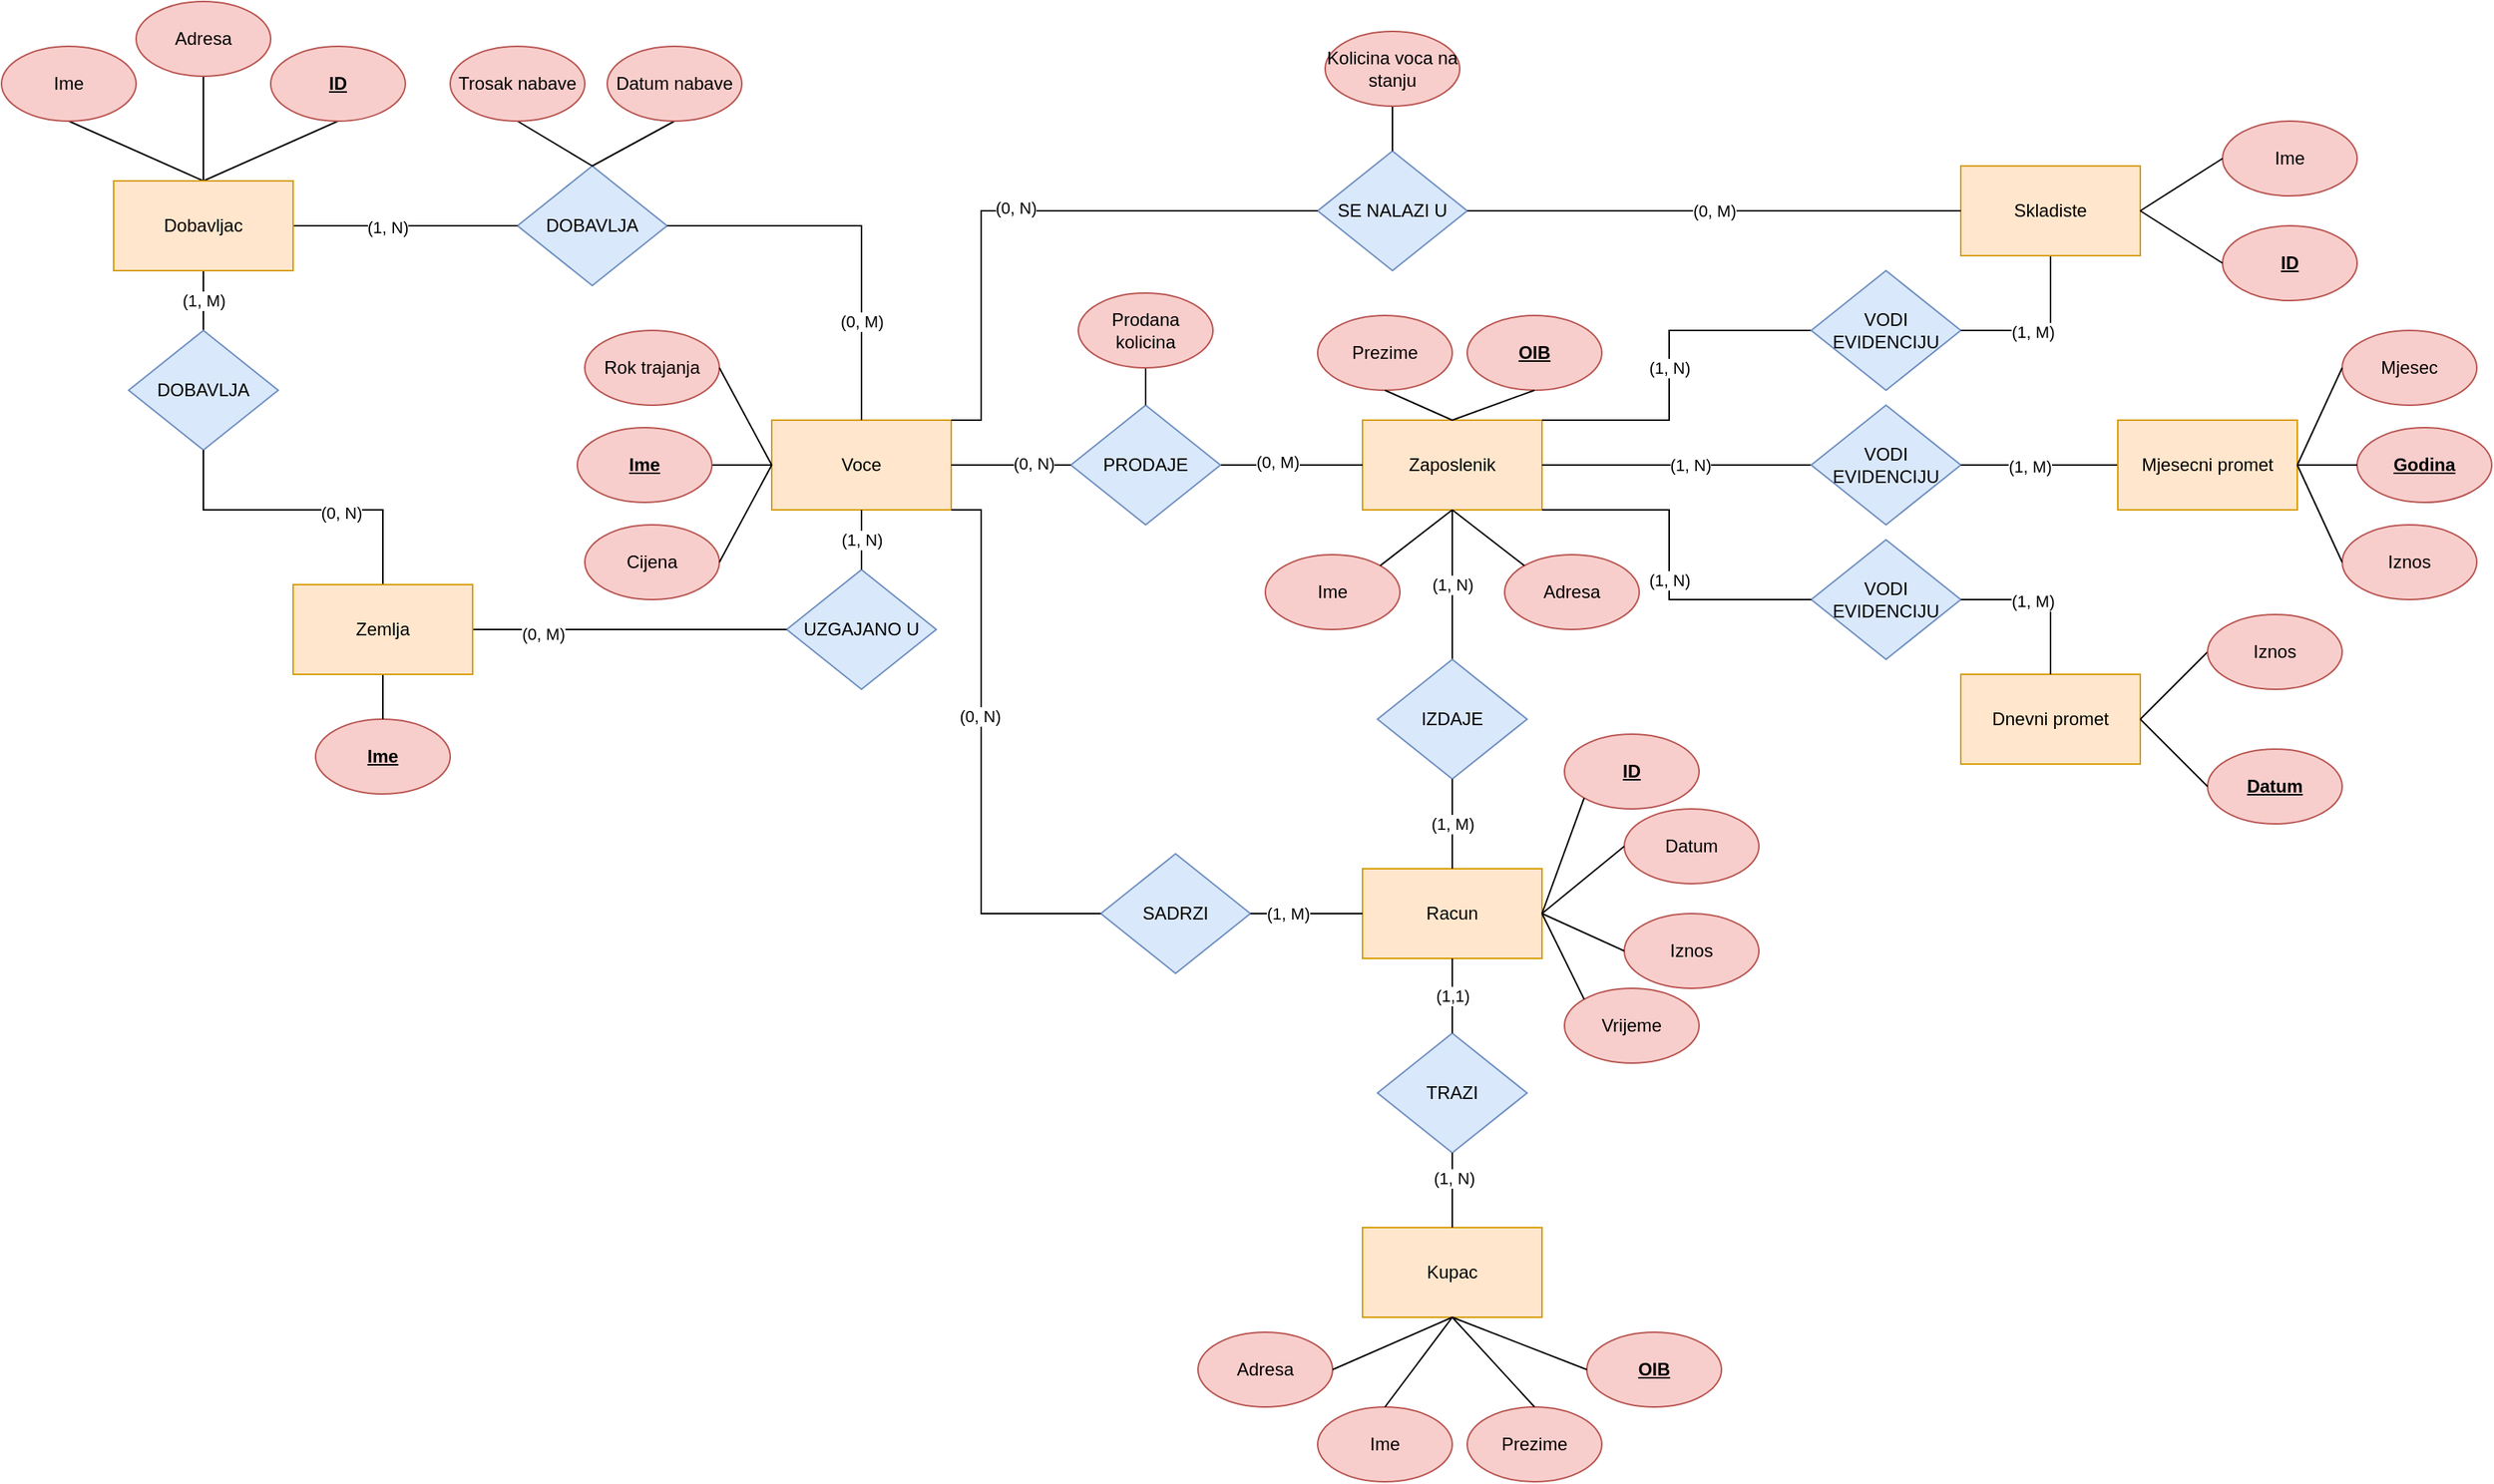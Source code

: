 <mxfile version="21.3.5" type="github">
  <diagram name="Page-1" id="9BCB3obAzaxHh5N5iVWj">
    <mxGraphModel dx="1482" dy="855" grid="1" gridSize="10" guides="1" tooltips="1" connect="1" arrows="1" fold="1" page="1" pageScale="1" pageWidth="850" pageHeight="1100" math="0" shadow="0">
      <root>
        <mxCell id="0" />
        <mxCell id="1" parent="0" />
        <mxCell id="wJimey8sM2e01Dv6nmVG-2" value="Dobavljac" style="rounded=0;whiteSpace=wrap;html=1;" parent="1" vertex="1">
          <mxGeometry x="140" y="200" width="120" height="60" as="geometry" />
        </mxCell>
        <mxCell id="wJimey8sM2e01Dv6nmVG-10" value="" style="endArrow=none;html=1;rounded=0;entryX=0.5;entryY=1;entryDx=0;entryDy=0;exitX=0.5;exitY=0;exitDx=0;exitDy=0;" parent="1" source="wJimey8sM2e01Dv6nmVG-2" target="wJimey8sM2e01Dv6nmVG-40" edge="1">
          <mxGeometry width="50" height="50" relative="1" as="geometry">
            <mxPoint x="200" y="200" as="sourcePoint" />
            <mxPoint x="87.5" y="160.0" as="targetPoint" />
          </mxGeometry>
        </mxCell>
        <mxCell id="wJimey8sM2e01Dv6nmVG-14" value="&lt;u&gt;&lt;b&gt;Ime&lt;/b&gt;&lt;/u&gt;" style="ellipse;whiteSpace=wrap;html=1;fillColor=#f8cecc;strokeColor=#b85450;" parent="1" vertex="1">
          <mxGeometry x="275" y="560" width="90" height="50" as="geometry" />
        </mxCell>
        <mxCell id="wJimey8sM2e01Dv6nmVG-16" value="DOBAVLJA" style="rhombus;whiteSpace=wrap;html=1;fillColor=#dae8fc;strokeColor=#6c8ebf;" parent="1" vertex="1">
          <mxGeometry x="410" y="190" width="100" height="80" as="geometry" />
        </mxCell>
        <mxCell id="wJimey8sM2e01Dv6nmVG-20" value="" style="endArrow=none;html=1;rounded=0;exitX=1;exitY=0.5;exitDx=0;exitDy=0;entryX=0;entryY=0.5;entryDx=0;entryDy=0;" parent="1" source="wJimey8sM2e01Dv6nmVG-2" target="wJimey8sM2e01Dv6nmVG-16" edge="1">
          <mxGeometry width="50" height="50" relative="1" as="geometry">
            <mxPoint x="370" y="240" as="sourcePoint" />
            <mxPoint x="480" y="220" as="targetPoint" />
          </mxGeometry>
        </mxCell>
        <mxCell id="wJimey8sM2e01Dv6nmVG-48" value="(1, N)" style="edgeLabel;html=1;align=center;verticalAlign=middle;resizable=0;points=[];" parent="wJimey8sM2e01Dv6nmVG-20" vertex="1" connectable="0">
          <mxGeometry x="-0.158" y="-1" relative="1" as="geometry">
            <mxPoint as="offset" />
          </mxGeometry>
        </mxCell>
        <mxCell id="wJimey8sM2e01Dv6nmVG-21" value="Voce" style="rounded=0;whiteSpace=wrap;html=1;fillColor=#ffe6cc;strokeColor=#d79b00;" parent="1" vertex="1">
          <mxGeometry x="580" y="360" width="120" height="60" as="geometry" />
        </mxCell>
        <mxCell id="wJimey8sM2e01Dv6nmVG-23" value="UZGAJANO U" style="rhombus;whiteSpace=wrap;html=1;fillColor=#dae8fc;strokeColor=#6c8ebf;" parent="1" vertex="1">
          <mxGeometry x="590" y="460" width="100" height="80" as="geometry" />
        </mxCell>
        <mxCell id="wJimey8sM2e01Dv6nmVG-24" value="(1, N)" style="endArrow=none;html=1;rounded=0;entryX=0.5;entryY=1;entryDx=0;entryDy=0;exitX=0.5;exitY=0;exitDx=0;exitDy=0;" parent="1" source="wJimey8sM2e01Dv6nmVG-23" target="wJimey8sM2e01Dv6nmVG-21" edge="1">
          <mxGeometry width="50" height="50" relative="1" as="geometry">
            <mxPoint x="650" y="460" as="sourcePoint" />
            <mxPoint x="700" y="410" as="targetPoint" />
          </mxGeometry>
        </mxCell>
        <mxCell id="wJimey8sM2e01Dv6nmVG-25" value="" style="endArrow=none;html=1;rounded=0;exitX=1;exitY=0.5;exitDx=0;exitDy=0;entryX=0;entryY=0.5;entryDx=0;entryDy=0;" parent="1" source="wJimey8sM2e01Dv6nmVG-46" target="wJimey8sM2e01Dv6nmVG-23" edge="1">
          <mxGeometry width="50" height="50" relative="1" as="geometry">
            <mxPoint x="380" y="490" as="sourcePoint" />
            <mxPoint x="500" y="480" as="targetPoint" />
          </mxGeometry>
        </mxCell>
        <mxCell id="wJimey8sM2e01Dv6nmVG-51" value="(0, M)" style="edgeLabel;html=1;align=center;verticalAlign=middle;resizable=0;points=[];" parent="wJimey8sM2e01Dv6nmVG-25" vertex="1" connectable="0">
          <mxGeometry x="-0.555" y="-3" relative="1" as="geometry">
            <mxPoint as="offset" />
          </mxGeometry>
        </mxCell>
        <mxCell id="wJimey8sM2e01Dv6nmVG-26" value="" style="endArrow=none;html=1;rounded=0;exitX=1;exitY=0.5;exitDx=0;exitDy=0;entryX=0.5;entryY=0;entryDx=0;entryDy=0;" parent="1" source="wJimey8sM2e01Dv6nmVG-16" target="wJimey8sM2e01Dv6nmVG-21" edge="1">
          <mxGeometry width="50" height="50" relative="1" as="geometry">
            <mxPoint x="560" y="230" as="sourcePoint" />
            <mxPoint x="670" y="210" as="targetPoint" />
            <Array as="points">
              <mxPoint x="640" y="230" />
            </Array>
          </mxGeometry>
        </mxCell>
        <mxCell id="wJimey8sM2e01Dv6nmVG-49" value="(0, M)" style="edgeLabel;html=1;align=center;verticalAlign=middle;resizable=0;points=[];" parent="wJimey8sM2e01Dv6nmVG-26" vertex="1" connectable="0">
          <mxGeometry x="0.492" relative="1" as="geometry">
            <mxPoint as="offset" />
          </mxGeometry>
        </mxCell>
        <mxCell id="wJimey8sM2e01Dv6nmVG-27" value="(1, M)" style="endArrow=none;html=1;rounded=0;entryX=0.5;entryY=1;entryDx=0;entryDy=0;exitX=0.5;exitY=0;exitDx=0;exitDy=0;" parent="1" source="wJimey8sM2e01Dv6nmVG-28" target="wJimey8sM2e01Dv6nmVG-2" edge="1">
          <mxGeometry width="50" height="50" relative="1" as="geometry">
            <mxPoint x="310" y="330" as="sourcePoint" />
            <mxPoint x="340" y="300" as="targetPoint" />
          </mxGeometry>
        </mxCell>
        <mxCell id="wJimey8sM2e01Dv6nmVG-28" value="DOBAVLJA" style="rhombus;whiteSpace=wrap;html=1;fillColor=#dae8fc;strokeColor=#6c8ebf;" parent="1" vertex="1">
          <mxGeometry x="150" y="300" width="100" height="80" as="geometry" />
        </mxCell>
        <mxCell id="wJimey8sM2e01Dv6nmVG-29" value="" style="endArrow=none;html=1;rounded=0;entryX=0.5;entryY=1;entryDx=0;entryDy=0;exitX=0.5;exitY=0;exitDx=0;exitDy=0;" parent="1" source="wJimey8sM2e01Dv6nmVG-46" target="wJimey8sM2e01Dv6nmVG-28" edge="1">
          <mxGeometry width="50" height="50" relative="1" as="geometry">
            <mxPoint x="320" y="460" as="sourcePoint" />
            <mxPoint x="340" y="400" as="targetPoint" />
            <Array as="points">
              <mxPoint x="320" y="420" />
              <mxPoint x="200" y="420" />
            </Array>
          </mxGeometry>
        </mxCell>
        <mxCell id="wJimey8sM2e01Dv6nmVG-50" value="(0, N)" style="edgeLabel;html=1;align=center;verticalAlign=middle;resizable=0;points=[];" parent="wJimey8sM2e01Dv6nmVG-29" vertex="1" connectable="0">
          <mxGeometry x="-0.253" y="2" relative="1" as="geometry">
            <mxPoint as="offset" />
          </mxGeometry>
        </mxCell>
        <mxCell id="wJimey8sM2e01Dv6nmVG-30" value="" style="endArrow=none;html=1;rounded=0;entryX=0.5;entryY=0;entryDx=0;entryDy=0;exitX=0.5;exitY=1;exitDx=0;exitDy=0;" parent="1" source="wJimey8sM2e01Dv6nmVG-41" target="wJimey8sM2e01Dv6nmVG-2" edge="1">
          <mxGeometry width="50" height="50" relative="1" as="geometry">
            <mxPoint x="197.5" y="160.0" as="sourcePoint" />
            <mxPoint x="290" y="160" as="targetPoint" />
          </mxGeometry>
        </mxCell>
        <mxCell id="wJimey8sM2e01Dv6nmVG-31" value="" style="endArrow=none;html=1;rounded=0;entryX=0.5;entryY=1;entryDx=0;entryDy=0;exitX=0.5;exitY=0;exitDx=0;exitDy=0;" parent="1" source="wJimey8sM2e01Dv6nmVG-2" target="wJimey8sM2e01Dv6nmVG-42" edge="1">
          <mxGeometry width="50" height="50" relative="1" as="geometry">
            <mxPoint x="270" y="210" as="sourcePoint" />
            <mxPoint x="302.5" y="160.0" as="targetPoint" />
          </mxGeometry>
        </mxCell>
        <mxCell id="wJimey8sM2e01Dv6nmVG-32" value="" style="endArrow=none;html=1;rounded=0;entryX=0.5;entryY=1;entryDx=0;entryDy=0;exitX=0.5;exitY=0;exitDx=0;exitDy=0;" parent="1" source="wJimey8sM2e01Dv6nmVG-14" target="wJimey8sM2e01Dv6nmVG-46" edge="1">
          <mxGeometry width="50" height="50" relative="1" as="geometry">
            <mxPoint x="320" y="570" as="sourcePoint" />
            <mxPoint x="320" y="520" as="targetPoint" />
          </mxGeometry>
        </mxCell>
        <mxCell id="wJimey8sM2e01Dv6nmVG-34" value="Cijena" style="ellipse;whiteSpace=wrap;html=1;flipV=1;flipH=0;direction=east;fillColor=#f8cecc;strokeColor=#b85450;" parent="1" vertex="1">
          <mxGeometry x="455" y="430" width="90" height="50" as="geometry" />
        </mxCell>
        <mxCell id="wJimey8sM2e01Dv6nmVG-37" value="" style="endArrow=none;html=1;rounded=0;exitX=1;exitY=0.5;exitDx=0;exitDy=0;entryX=0;entryY=0.5;entryDx=0;entryDy=0;" parent="1" source="wJimey8sM2e01Dv6nmVG-43" target="wJimey8sM2e01Dv6nmVG-21" edge="1">
          <mxGeometry width="50" height="50" relative="1" as="geometry">
            <mxPoint x="555" y="305" as="sourcePoint" />
            <mxPoint x="760" y="210" as="targetPoint" />
          </mxGeometry>
        </mxCell>
        <mxCell id="wJimey8sM2e01Dv6nmVG-39" value="" style="endArrow=none;html=1;rounded=0;exitX=1;exitY=0.5;exitDx=0;exitDy=0;entryX=0;entryY=0.5;entryDx=0;entryDy=0;" parent="1" source="wJimey8sM2e01Dv6nmVG-34" target="wJimey8sM2e01Dv6nmVG-21" edge="1">
          <mxGeometry width="50" height="50" relative="1" as="geometry">
            <mxPoint x="545" y="375" as="sourcePoint" />
            <mxPoint x="590" y="370" as="targetPoint" />
          </mxGeometry>
        </mxCell>
        <mxCell id="wJimey8sM2e01Dv6nmVG-40" value="Ime" style="ellipse;whiteSpace=wrap;html=1;fillColor=#f8cecc;strokeColor=#b85450;" parent="1" vertex="1">
          <mxGeometry x="65" y="110" width="90" height="50" as="geometry" />
        </mxCell>
        <mxCell id="wJimey8sM2e01Dv6nmVG-41" value="Adresa" style="ellipse;whiteSpace=wrap;html=1;fillColor=#f8cecc;strokeColor=#b85450;" parent="1" vertex="1">
          <mxGeometry x="155" y="80" width="90" height="50" as="geometry" />
        </mxCell>
        <mxCell id="wJimey8sM2e01Dv6nmVG-42" value="&lt;b&gt;&lt;u&gt;ID&lt;/u&gt;&lt;/b&gt;" style="ellipse;whiteSpace=wrap;html=1;fillColor=#f8cecc;strokeColor=#b85450;" parent="1" vertex="1">
          <mxGeometry x="245" y="110" width="90" height="50" as="geometry" />
        </mxCell>
        <mxCell id="wJimey8sM2e01Dv6nmVG-43" value="&lt;u&gt;&lt;b&gt;Ime&lt;/b&gt;&lt;/u&gt;" style="ellipse;whiteSpace=wrap;html=1;flipV=1;flipH=0;direction=east;fillColor=#f8cecc;strokeColor=#b85450;" parent="1" vertex="1">
          <mxGeometry x="450" y="365" width="90" height="50" as="geometry" />
        </mxCell>
        <mxCell id="wJimey8sM2e01Dv6nmVG-45" value="Dobavljac" style="rounded=0;whiteSpace=wrap;html=1;fillColor=#ffe6cc;strokeColor=#d79b00;" parent="1" vertex="1">
          <mxGeometry x="140" y="200" width="120" height="60" as="geometry" />
        </mxCell>
        <mxCell id="wJimey8sM2e01Dv6nmVG-46" value="Zemlja" style="rounded=0;whiteSpace=wrap;html=1;fillColor=#ffe6cc;strokeColor=#d79b00;" parent="1" vertex="1">
          <mxGeometry x="260" y="470" width="120" height="60" as="geometry" />
        </mxCell>
        <mxCell id="wJimey8sM2e01Dv6nmVG-52" value="Kupac" style="rounded=0;whiteSpace=wrap;html=1;fillColor=#ffe6cc;strokeColor=#d79b00;" parent="1" vertex="1">
          <mxGeometry x="975" y="900" width="120" height="60" as="geometry" />
        </mxCell>
        <mxCell id="wJimey8sM2e01Dv6nmVG-53" value="Adresa" style="ellipse;whiteSpace=wrap;html=1;flipV=1;flipH=0;direction=east;fillColor=#f8cecc;strokeColor=#b85450;" parent="1" vertex="1">
          <mxGeometry x="865" y="970" width="90" height="50" as="geometry" />
        </mxCell>
        <mxCell id="wJimey8sM2e01Dv6nmVG-54" value="Racun" style="rounded=0;whiteSpace=wrap;html=1;fillColor=#ffe6cc;strokeColor=#d79b00;" parent="1" vertex="1">
          <mxGeometry x="975" y="660" width="120" height="60" as="geometry" />
        </mxCell>
        <mxCell id="wJimey8sM2e01Dv6nmVG-56" value="SADRZI" style="rhombus;whiteSpace=wrap;html=1;fillColor=#dae8fc;strokeColor=#6c8ebf;" parent="1" vertex="1">
          <mxGeometry x="800" y="650" width="100" height="80" as="geometry" />
        </mxCell>
        <mxCell id="wJimey8sM2e01Dv6nmVG-57" value="" style="endArrow=none;html=1;rounded=0;entryX=0;entryY=0.5;entryDx=0;entryDy=0;exitX=1;exitY=1;exitDx=0;exitDy=0;" parent="1" source="wJimey8sM2e01Dv6nmVG-21" target="wJimey8sM2e01Dv6nmVG-56" edge="1">
          <mxGeometry width="50" height="50" relative="1" as="geometry">
            <mxPoint x="720" y="410" as="sourcePoint" />
            <mxPoint x="770" y="360" as="targetPoint" />
            <Array as="points">
              <mxPoint x="720" y="420" />
              <mxPoint x="720" y="690" />
            </Array>
          </mxGeometry>
        </mxCell>
        <mxCell id="wJimey8sM2e01Dv6nmVG-59" value="(0, N)" style="edgeLabel;html=1;align=center;verticalAlign=middle;resizable=0;points=[];" parent="wJimey8sM2e01Dv6nmVG-57" vertex="1" connectable="0">
          <mxGeometry x="-0.148" y="-1" relative="1" as="geometry">
            <mxPoint as="offset" />
          </mxGeometry>
        </mxCell>
        <mxCell id="wJimey8sM2e01Dv6nmVG-58" value="" style="endArrow=none;html=1;rounded=0;entryX=0;entryY=0.5;entryDx=0;entryDy=0;exitX=1;exitY=0.5;exitDx=0;exitDy=0;" parent="1" source="wJimey8sM2e01Dv6nmVG-56" target="wJimey8sM2e01Dv6nmVG-54" edge="1">
          <mxGeometry width="50" height="50" relative="1" as="geometry">
            <mxPoint x="905" y="730" as="sourcePoint" />
            <mxPoint x="925" y="730" as="targetPoint" />
          </mxGeometry>
        </mxCell>
        <mxCell id="wJimey8sM2e01Dv6nmVG-60" value="(1, M)" style="edgeLabel;html=1;align=center;verticalAlign=middle;resizable=0;points=[];" parent="wJimey8sM2e01Dv6nmVG-58" vertex="1" connectable="0">
          <mxGeometry x="-0.348" relative="1" as="geometry">
            <mxPoint as="offset" />
          </mxGeometry>
        </mxCell>
        <mxCell id="wJimey8sM2e01Dv6nmVG-61" value="TRAZI" style="rhombus;whiteSpace=wrap;html=1;fillColor=#dae8fc;strokeColor=#6c8ebf;" parent="1" vertex="1">
          <mxGeometry x="985" y="770" width="100" height="80" as="geometry" />
        </mxCell>
        <mxCell id="wJimey8sM2e01Dv6nmVG-62" value="" style="endArrow=none;html=1;rounded=0;entryX=0.5;entryY=1;entryDx=0;entryDy=0;exitX=0.5;exitY=0;exitDx=0;exitDy=0;" parent="1" source="wJimey8sM2e01Dv6nmVG-52" target="wJimey8sM2e01Dv6nmVG-61" edge="1">
          <mxGeometry width="50" height="50" relative="1" as="geometry">
            <mxPoint x="925" y="930" as="sourcePoint" />
            <mxPoint x="1045" y="870" as="targetPoint" />
          </mxGeometry>
        </mxCell>
        <mxCell id="wJimey8sM2e01Dv6nmVG-65" value="(1, N)" style="edgeLabel;html=1;align=center;verticalAlign=middle;resizable=0;points=[];" parent="wJimey8sM2e01Dv6nmVG-62" vertex="1" connectable="0">
          <mxGeometry x="0.314" y="-1" relative="1" as="geometry">
            <mxPoint as="offset" />
          </mxGeometry>
        </mxCell>
        <mxCell id="wJimey8sM2e01Dv6nmVG-64" value="(1,1)" style="endArrow=none;html=1;rounded=0;entryX=0.5;entryY=1;entryDx=0;entryDy=0;exitX=0.5;exitY=0;exitDx=0;exitDy=0;" parent="1" source="wJimey8sM2e01Dv6nmVG-61" target="wJimey8sM2e01Dv6nmVG-54" edge="1">
          <mxGeometry width="50" height="50" relative="1" as="geometry">
            <mxPoint x="1085" y="820" as="sourcePoint" />
            <mxPoint x="1085" y="760" as="targetPoint" />
          </mxGeometry>
        </mxCell>
        <mxCell id="wJimey8sM2e01Dv6nmVG-66" value="Zaposlenik" style="rounded=0;whiteSpace=wrap;html=1;fillColor=#ffe6cc;strokeColor=#d79b00;" parent="1" vertex="1">
          <mxGeometry x="975" y="360" width="120" height="60" as="geometry" />
        </mxCell>
        <mxCell id="wJimey8sM2e01Dv6nmVG-67" value="(1, N)" style="endArrow=none;html=1;rounded=0;entryX=0.5;entryY=1;entryDx=0;entryDy=0;exitX=0.5;exitY=0;exitDx=0;exitDy=0;" parent="1" source="wJimey8sM2e01Dv6nmVG-68" target="wJimey8sM2e01Dv6nmVG-66" edge="1">
          <mxGeometry width="50" height="50" relative="1" as="geometry">
            <mxPoint x="1035" y="520" as="sourcePoint" />
            <mxPoint x="1085" y="550" as="targetPoint" />
            <Array as="points">
              <mxPoint x="1035" y="490" />
            </Array>
          </mxGeometry>
        </mxCell>
        <mxCell id="wJimey8sM2e01Dv6nmVG-68" value="IZDAJE" style="rhombus;whiteSpace=wrap;html=1;fillColor=#dae8fc;strokeColor=#6c8ebf;" parent="1" vertex="1">
          <mxGeometry x="985" y="520" width="100" height="80" as="geometry" />
        </mxCell>
        <mxCell id="wJimey8sM2e01Dv6nmVG-70" value="(1, M)" style="endArrow=none;html=1;rounded=0;entryX=0.5;entryY=1;entryDx=0;entryDy=0;exitX=0.5;exitY=0;exitDx=0;exitDy=0;" parent="1" source="wJimey8sM2e01Dv6nmVG-54" target="wJimey8sM2e01Dv6nmVG-68" edge="1">
          <mxGeometry width="50" height="50" relative="1" as="geometry">
            <mxPoint x="1095" y="650" as="sourcePoint" />
            <mxPoint x="1145" y="600" as="targetPoint" />
          </mxGeometry>
        </mxCell>
        <mxCell id="wJimey8sM2e01Dv6nmVG-71" value="Ime" style="ellipse;whiteSpace=wrap;html=1;flipV=1;flipH=0;direction=east;fillColor=#f8cecc;strokeColor=#b85450;" parent="1" vertex="1">
          <mxGeometry x="945" y="1020" width="90" height="50" as="geometry" />
        </mxCell>
        <mxCell id="wJimey8sM2e01Dv6nmVG-72" value="Prezime" style="ellipse;whiteSpace=wrap;html=1;flipV=1;flipH=0;direction=east;fillColor=#f8cecc;strokeColor=#b85450;" parent="1" vertex="1">
          <mxGeometry x="1045" y="1020" width="90" height="50" as="geometry" />
        </mxCell>
        <mxCell id="wJimey8sM2e01Dv6nmVG-73" value="&lt;b&gt;&lt;u&gt;OIB&lt;/u&gt;&lt;/b&gt;" style="ellipse;whiteSpace=wrap;html=1;flipV=1;flipH=0;direction=east;fillColor=#f8cecc;strokeColor=#b85450;" parent="1" vertex="1">
          <mxGeometry x="1125" y="970" width="90" height="50" as="geometry" />
        </mxCell>
        <mxCell id="wJimey8sM2e01Dv6nmVG-74" value="" style="endArrow=none;html=1;rounded=0;entryX=0.5;entryY=1;entryDx=0;entryDy=0;exitX=1;exitY=0.5;exitDx=0;exitDy=0;" parent="1" source="wJimey8sM2e01Dv6nmVG-53" target="wJimey8sM2e01Dv6nmVG-52" edge="1">
          <mxGeometry width="50" height="50" relative="1" as="geometry">
            <mxPoint x="985" y="1150" as="sourcePoint" />
            <mxPoint x="1035" y="1100" as="targetPoint" />
          </mxGeometry>
        </mxCell>
        <mxCell id="wJimey8sM2e01Dv6nmVG-75" value="" style="endArrow=none;html=1;rounded=0;entryX=0.5;entryY=1;entryDx=0;entryDy=0;exitX=0.5;exitY=0;exitDx=0;exitDy=0;" parent="1" source="wJimey8sM2e01Dv6nmVG-71" target="wJimey8sM2e01Dv6nmVG-52" edge="1">
          <mxGeometry width="50" height="50" relative="1" as="geometry">
            <mxPoint x="965" y="1005" as="sourcePoint" />
            <mxPoint x="1045" y="970" as="targetPoint" />
          </mxGeometry>
        </mxCell>
        <mxCell id="wJimey8sM2e01Dv6nmVG-76" value="" style="endArrow=none;html=1;rounded=0;entryX=0.5;entryY=1;entryDx=0;entryDy=0;exitX=0.5;exitY=0;exitDx=0;exitDy=0;" parent="1" source="wJimey8sM2e01Dv6nmVG-72" target="wJimey8sM2e01Dv6nmVG-52" edge="1">
          <mxGeometry width="50" height="50" relative="1" as="geometry">
            <mxPoint x="975" y="1015" as="sourcePoint" />
            <mxPoint x="1055" y="980" as="targetPoint" />
          </mxGeometry>
        </mxCell>
        <mxCell id="wJimey8sM2e01Dv6nmVG-77" value="" style="endArrow=none;html=1;rounded=0;entryX=0.5;entryY=1;entryDx=0;entryDy=0;exitX=0;exitY=0.5;exitDx=0;exitDy=0;" parent="1" source="wJimey8sM2e01Dv6nmVG-73" target="wJimey8sM2e01Dv6nmVG-52" edge="1">
          <mxGeometry width="50" height="50" relative="1" as="geometry">
            <mxPoint x="985" y="1025" as="sourcePoint" />
            <mxPoint x="1065" y="990" as="targetPoint" />
          </mxGeometry>
        </mxCell>
        <mxCell id="wJimey8sM2e01Dv6nmVG-82" value="Adresa" style="ellipse;whiteSpace=wrap;html=1;flipV=1;flipH=0;direction=east;fillColor=#f8cecc;strokeColor=#b85450;" parent="1" vertex="1">
          <mxGeometry x="1070" y="450" width="90" height="50" as="geometry" />
        </mxCell>
        <mxCell id="wJimey8sM2e01Dv6nmVG-83" value="Ime" style="ellipse;whiteSpace=wrap;html=1;flipV=1;flipH=0;direction=east;fillColor=#f8cecc;strokeColor=#b85450;" parent="1" vertex="1">
          <mxGeometry x="910" y="450" width="90" height="50" as="geometry" />
        </mxCell>
        <mxCell id="wJimey8sM2e01Dv6nmVG-84" value="Prezime" style="ellipse;whiteSpace=wrap;html=1;flipV=1;flipH=0;direction=east;fillColor=#f8cecc;strokeColor=#b85450;" parent="1" vertex="1">
          <mxGeometry x="945" y="290" width="90" height="50" as="geometry" />
        </mxCell>
        <mxCell id="wJimey8sM2e01Dv6nmVG-85" value="&lt;b&gt;&lt;u&gt;OIB&lt;/u&gt;&lt;/b&gt;" style="ellipse;whiteSpace=wrap;html=1;flipV=1;flipH=0;direction=east;fillColor=#f8cecc;strokeColor=#b85450;" parent="1" vertex="1">
          <mxGeometry x="1045" y="290" width="90" height="50" as="geometry" />
        </mxCell>
        <mxCell id="wJimey8sM2e01Dv6nmVG-86" value="" style="endArrow=none;html=1;rounded=0;entryX=0.5;entryY=1;entryDx=0;entryDy=0;exitX=0.5;exitY=0;exitDx=0;exitDy=0;" parent="1" source="wJimey8sM2e01Dv6nmVG-66" target="wJimey8sM2e01Dv6nmVG-84" edge="1">
          <mxGeometry width="50" height="50" relative="1" as="geometry">
            <mxPoint x="1025" y="390" as="sourcePoint" />
            <mxPoint x="1065" y="390" as="targetPoint" />
          </mxGeometry>
        </mxCell>
        <mxCell id="wJimey8sM2e01Dv6nmVG-87" value="" style="endArrow=none;html=1;rounded=0;exitX=0.5;exitY=1;exitDx=0;exitDy=0;entryX=1;entryY=0;entryDx=0;entryDy=0;" parent="1" source="wJimey8sM2e01Dv6nmVG-66" target="wJimey8sM2e01Dv6nmVG-83" edge="1">
          <mxGeometry width="50" height="50" relative="1" as="geometry">
            <mxPoint x="975" y="430" as="sourcePoint" />
            <mxPoint x="1005" y="360" as="targetPoint" />
          </mxGeometry>
        </mxCell>
        <mxCell id="wJimey8sM2e01Dv6nmVG-88" value="" style="endArrow=none;html=1;rounded=0;entryX=0;entryY=0;entryDx=0;entryDy=0;exitX=0.5;exitY=1;exitDx=0;exitDy=0;" parent="1" source="wJimey8sM2e01Dv6nmVG-66" target="wJimey8sM2e01Dv6nmVG-82" edge="1">
          <mxGeometry width="50" height="50" relative="1" as="geometry">
            <mxPoint x="825" y="490" as="sourcePoint" />
            <mxPoint x="875" y="440" as="targetPoint" />
          </mxGeometry>
        </mxCell>
        <mxCell id="wJimey8sM2e01Dv6nmVG-89" value="" style="endArrow=none;html=1;rounded=0;entryX=0.5;entryY=1;entryDx=0;entryDy=0;exitX=0.5;exitY=0;exitDx=0;exitDy=0;" parent="1" source="wJimey8sM2e01Dv6nmVG-66" target="wJimey8sM2e01Dv6nmVG-85" edge="1">
          <mxGeometry width="50" height="50" relative="1" as="geometry">
            <mxPoint x="1205" y="500" as="sourcePoint" />
            <mxPoint x="1255" y="450" as="targetPoint" />
          </mxGeometry>
        </mxCell>
        <mxCell id="wJimey8sM2e01Dv6nmVG-90" value="(1, N)" style="endArrow=none;html=1;rounded=0;entryX=0;entryY=0.5;entryDx=0;entryDy=0;" parent="1" target="wJimey8sM2e01Dv6nmVG-91" edge="1">
          <mxGeometry width="50" height="50" relative="1" as="geometry">
            <mxPoint x="1095" y="360" as="sourcePoint" />
            <mxPoint x="1375" y="440" as="targetPoint" />
            <Array as="points">
              <mxPoint x="1180" y="360" />
              <mxPoint x="1180" y="300" />
            </Array>
          </mxGeometry>
        </mxCell>
        <mxCell id="wJimey8sM2e01Dv6nmVG-91" value="VODI EVIDENCIJU" style="rhombus;whiteSpace=wrap;html=1;fillColor=#dae8fc;strokeColor=#6c8ebf;" parent="1" vertex="1">
          <mxGeometry x="1275" y="260" width="100" height="80" as="geometry" />
        </mxCell>
        <mxCell id="wJimey8sM2e01Dv6nmVG-92" value="" style="endArrow=none;html=1;rounded=0;exitX=1;exitY=0.5;exitDx=0;exitDy=0;entryX=0.5;entryY=1;entryDx=0;entryDy=0;" parent="1" source="wJimey8sM2e01Dv6nmVG-91" target="wJimey8sM2e01Dv6nmVG-93" edge="1">
          <mxGeometry width="50" height="50" relative="1" as="geometry">
            <mxPoint x="1445" y="529.33" as="sourcePoint" />
            <mxPoint x="1745" y="440" as="targetPoint" />
            <Array as="points">
              <mxPoint x="1435" y="300" />
            </Array>
          </mxGeometry>
        </mxCell>
        <mxCell id="wJimey8sM2e01Dv6nmVG-94" value="(1, M)" style="edgeLabel;html=1;align=center;verticalAlign=middle;resizable=0;points=[];" parent="wJimey8sM2e01Dv6nmVG-92" vertex="1" connectable="0">
          <mxGeometry x="-0.133" y="-1" relative="1" as="geometry">
            <mxPoint as="offset" />
          </mxGeometry>
        </mxCell>
        <mxCell id="wJimey8sM2e01Dv6nmVG-93" value="Skladiste" style="rounded=0;whiteSpace=wrap;html=1;fillColor=#ffe6cc;strokeColor=#d79b00;" parent="1" vertex="1">
          <mxGeometry x="1375" y="190" width="120" height="60" as="geometry" />
        </mxCell>
        <mxCell id="wJimey8sM2e01Dv6nmVG-96" value="&lt;b&gt;&lt;u&gt;ID&lt;/u&gt;&lt;/b&gt;" style="ellipse;whiteSpace=wrap;html=1;flipV=1;flipH=0;direction=east;fillColor=#f8cecc;strokeColor=#b85450;" parent="1" vertex="1">
          <mxGeometry x="1110" y="570" width="90" height="50" as="geometry" />
        </mxCell>
        <mxCell id="wJimey8sM2e01Dv6nmVG-97" value="Datum" style="ellipse;whiteSpace=wrap;html=1;flipV=1;flipH=0;direction=east;fillColor=#f8cecc;strokeColor=#b85450;" parent="1" vertex="1">
          <mxGeometry x="1150" y="620" width="90" height="50" as="geometry" />
        </mxCell>
        <mxCell id="wJimey8sM2e01Dv6nmVG-98" value="Vrijeme" style="ellipse;whiteSpace=wrap;html=1;flipV=1;flipH=0;direction=east;fillColor=#f8cecc;strokeColor=#b85450;" parent="1" vertex="1">
          <mxGeometry x="1110" y="740" width="90" height="50" as="geometry" />
        </mxCell>
        <mxCell id="wJimey8sM2e01Dv6nmVG-99" value="" style="endArrow=none;html=1;rounded=0;entryX=1;entryY=0.5;entryDx=0;entryDy=0;exitX=0;exitY=1;exitDx=0;exitDy=0;" parent="1" source="wJimey8sM2e01Dv6nmVG-96" target="wJimey8sM2e01Dv6nmVG-54" edge="1">
          <mxGeometry width="50" height="50" relative="1" as="geometry">
            <mxPoint x="1390" y="850" as="sourcePoint" />
            <mxPoint x="1300" y="815" as="targetPoint" />
          </mxGeometry>
        </mxCell>
        <mxCell id="wJimey8sM2e01Dv6nmVG-100" value="" style="endArrow=none;html=1;rounded=0;entryX=1;entryY=0.5;entryDx=0;entryDy=0;exitX=0;exitY=0.5;exitDx=0;exitDy=0;" parent="1" source="wJimey8sM2e01Dv6nmVG-97" target="wJimey8sM2e01Dv6nmVG-54" edge="1">
          <mxGeometry width="50" height="50" relative="1" as="geometry">
            <mxPoint x="1148" y="653" as="sourcePoint" />
            <mxPoint x="1105" y="700" as="targetPoint" />
          </mxGeometry>
        </mxCell>
        <mxCell id="wJimey8sM2e01Dv6nmVG-101" value="" style="endArrow=none;html=1;rounded=0;entryX=1;entryY=0.5;entryDx=0;entryDy=0;exitX=0;exitY=0;exitDx=0;exitDy=0;" parent="1" source="wJimey8sM2e01Dv6nmVG-98" target="wJimey8sM2e01Dv6nmVG-54" edge="1">
          <mxGeometry width="50" height="50" relative="1" as="geometry">
            <mxPoint x="1158" y="663" as="sourcePoint" />
            <mxPoint x="1115" y="710" as="targetPoint" />
          </mxGeometry>
        </mxCell>
        <mxCell id="wJimey8sM2e01Dv6nmVG-104" value="&lt;b&gt;&lt;u&gt;ID&lt;/u&gt;&lt;/b&gt;" style="ellipse;whiteSpace=wrap;html=1;flipV=1;flipH=0;direction=east;fillColor=#f8cecc;strokeColor=#b85450;" parent="1" vertex="1">
          <mxGeometry x="1550" y="230" width="90" height="50" as="geometry" />
        </mxCell>
        <mxCell id="wJimey8sM2e01Dv6nmVG-105" value="Ime" style="ellipse;whiteSpace=wrap;html=1;flipV=1;flipH=0;direction=east;fillColor=#f8cecc;strokeColor=#b85450;" parent="1" vertex="1">
          <mxGeometry x="1550" y="160" width="90" height="50" as="geometry" />
        </mxCell>
        <mxCell id="wJimey8sM2e01Dv6nmVG-106" value="" style="endArrow=none;html=1;rounded=0;entryX=1;entryY=0.5;entryDx=0;entryDy=0;exitX=0;exitY=0.5;exitDx=0;exitDy=0;" parent="1" source="wJimey8sM2e01Dv6nmVG-104" target="wJimey8sM2e01Dv6nmVG-93" edge="1">
          <mxGeometry width="50" height="50" relative="1" as="geometry">
            <mxPoint x="1420.53" y="390" as="sourcePoint" />
            <mxPoint x="1470.53" y="340" as="targetPoint" />
          </mxGeometry>
        </mxCell>
        <mxCell id="wJimey8sM2e01Dv6nmVG-107" value="" style="endArrow=none;html=1;rounded=0;entryX=1;entryY=0.5;entryDx=0;entryDy=0;exitX=0;exitY=0.5;exitDx=0;exitDy=0;" parent="1" source="wJimey8sM2e01Dv6nmVG-105" target="wJimey8sM2e01Dv6nmVG-93" edge="1">
          <mxGeometry width="50" height="50" relative="1" as="geometry">
            <mxPoint x="1670" y="210" as="sourcePoint" />
            <mxPoint x="1580.53" y="200" as="targetPoint" />
          </mxGeometry>
        </mxCell>
        <mxCell id="wJimey8sM2e01Dv6nmVG-115" value="SE NALAZI U" style="rhombus;whiteSpace=wrap;html=1;fillColor=#dae8fc;strokeColor=#6c8ebf;" parent="1" vertex="1">
          <mxGeometry x="945" y="180" width="100" height="80" as="geometry" />
        </mxCell>
        <mxCell id="wJimey8sM2e01Dv6nmVG-116" value="" style="endArrow=none;html=1;rounded=0;entryX=0;entryY=0.5;entryDx=0;entryDy=0;exitX=1;exitY=0;exitDx=0;exitDy=0;" parent="1" source="wJimey8sM2e01Dv6nmVG-21" target="wJimey8sM2e01Dv6nmVG-115" edge="1">
          <mxGeometry width="50" height="50" relative="1" as="geometry">
            <mxPoint x="850" y="230" as="sourcePoint" />
            <mxPoint x="1655" y="640" as="targetPoint" />
            <Array as="points">
              <mxPoint x="720" y="360" />
              <mxPoint x="720" y="220" />
            </Array>
          </mxGeometry>
        </mxCell>
        <mxCell id="wJimey8sM2e01Dv6nmVG-118" value="(0, N)" style="edgeLabel;html=1;align=center;verticalAlign=middle;resizable=0;points=[];" parent="wJimey8sM2e01Dv6nmVG-116" vertex="1" connectable="0">
          <mxGeometry x="-0.052" y="2" relative="1" as="geometry">
            <mxPoint as="offset" />
          </mxGeometry>
        </mxCell>
        <mxCell id="wJimey8sM2e01Dv6nmVG-117" value="(0, M)" style="endArrow=none;html=1;rounded=0;exitX=1;exitY=0.5;exitDx=0;exitDy=0;entryX=0;entryY=0.5;entryDx=0;entryDy=0;" parent="1" source="wJimey8sM2e01Dv6nmVG-115" target="wJimey8sM2e01Dv6nmVG-93" edge="1">
          <mxGeometry width="50" height="50" relative="1" as="geometry">
            <mxPoint x="1605" y="680" as="sourcePoint" />
            <mxPoint x="1400" y="210" as="targetPoint" />
          </mxGeometry>
        </mxCell>
        <mxCell id="wJimey8sM2e01Dv6nmVG-124" value="Dnevni promet" style="rounded=0;whiteSpace=wrap;html=1;fillColor=#ffe6cc;strokeColor=#d79b00;" parent="1" vertex="1">
          <mxGeometry x="1375" y="530" width="120" height="60" as="geometry" />
        </mxCell>
        <mxCell id="wJimey8sM2e01Dv6nmVG-126" value="VODI EVIDENCIJU" style="rhombus;whiteSpace=wrap;html=1;fillColor=#dae8fc;strokeColor=#6c8ebf;" parent="1" vertex="1">
          <mxGeometry x="1275" y="440" width="100" height="80" as="geometry" />
        </mxCell>
        <mxCell id="wJimey8sM2e01Dv6nmVG-127" value="(1, N)" style="endArrow=none;html=1;rounded=0;exitX=1;exitY=1;exitDx=0;exitDy=0;entryX=0;entryY=0.5;entryDx=0;entryDy=0;" parent="1" source="wJimey8sM2e01Dv6nmVG-66" target="wJimey8sM2e01Dv6nmVG-126" edge="1">
          <mxGeometry x="0.095" width="50" height="50" relative="1" as="geometry">
            <mxPoint x="1105" y="370" as="sourcePoint" />
            <mxPoint x="1285" y="340" as="targetPoint" />
            <Array as="points">
              <mxPoint x="1180" y="420" />
              <mxPoint x="1180" y="480" />
            </Array>
            <mxPoint as="offset" />
          </mxGeometry>
        </mxCell>
        <mxCell id="wJimey8sM2e01Dv6nmVG-128" value="" style="endArrow=none;html=1;rounded=0;exitX=1;exitY=0.5;exitDx=0;exitDy=0;entryX=0.5;entryY=0;entryDx=0;entryDy=0;" parent="1" source="wJimey8sM2e01Dv6nmVG-126" target="wJimey8sM2e01Dv6nmVG-124" edge="1">
          <mxGeometry width="50" height="50" relative="1" as="geometry">
            <mxPoint x="1375" y="455" as="sourcePoint" />
            <mxPoint x="1435" y="375" as="targetPoint" />
            <Array as="points">
              <mxPoint x="1435" y="480" />
            </Array>
          </mxGeometry>
        </mxCell>
        <mxCell id="wJimey8sM2e01Dv6nmVG-129" value="(1, M)" style="edgeLabel;html=1;align=center;verticalAlign=middle;resizable=0;points=[];" parent="wJimey8sM2e01Dv6nmVG-128" vertex="1" connectable="0">
          <mxGeometry x="-0.133" y="-1" relative="1" as="geometry">
            <mxPoint as="offset" />
          </mxGeometry>
        </mxCell>
        <mxCell id="wJimey8sM2e01Dv6nmVG-130" value="(1, N)" style="endArrow=none;html=1;rounded=0;exitX=1;exitY=0.5;exitDx=0;exitDy=0;entryX=0;entryY=0.5;entryDx=0;entryDy=0;" parent="1" source="wJimey8sM2e01Dv6nmVG-66" target="wJimey8sM2e01Dv6nmVG-131" edge="1">
          <mxGeometry x="0.095" width="50" height="50" relative="1" as="geometry">
            <mxPoint x="1095" y="390" as="sourcePoint" />
            <mxPoint x="1250" y="390" as="targetPoint" />
            <Array as="points">
              <mxPoint x="1120" y="390" />
              <mxPoint x="1200" y="390" />
            </Array>
            <mxPoint as="offset" />
          </mxGeometry>
        </mxCell>
        <mxCell id="wJimey8sM2e01Dv6nmVG-131" value="VODI EVIDENCIJU" style="rhombus;whiteSpace=wrap;html=1;fillColor=#dae8fc;strokeColor=#6c8ebf;" parent="1" vertex="1">
          <mxGeometry x="1275" y="350" width="100" height="80" as="geometry" />
        </mxCell>
        <mxCell id="wJimey8sM2e01Dv6nmVG-133" value="" style="endArrow=none;html=1;rounded=0;exitX=1;exitY=0.5;exitDx=0;exitDy=0;entryX=0;entryY=0.5;entryDx=0;entryDy=0;" parent="1" source="wJimey8sM2e01Dv6nmVG-131" target="wJimey8sM2e01Dv6nmVG-135" edge="1">
          <mxGeometry width="50" height="50" relative="1" as="geometry">
            <mxPoint x="1375" y="390" as="sourcePoint" />
            <mxPoint x="1475" y="390" as="targetPoint" />
            <Array as="points">
              <mxPoint x="1435" y="390" />
            </Array>
          </mxGeometry>
        </mxCell>
        <mxCell id="wJimey8sM2e01Dv6nmVG-134" value="(1, M)" style="edgeLabel;html=1;align=center;verticalAlign=middle;resizable=0;points=[];" parent="wJimey8sM2e01Dv6nmVG-133" vertex="1" connectable="0">
          <mxGeometry x="-0.133" y="-1" relative="1" as="geometry">
            <mxPoint as="offset" />
          </mxGeometry>
        </mxCell>
        <mxCell id="wJimey8sM2e01Dv6nmVG-135" value="Mjesecni promet" style="rounded=0;whiteSpace=wrap;html=1;fillColor=#ffe6cc;strokeColor=#d79b00;" parent="1" vertex="1">
          <mxGeometry x="1480" y="360" width="120" height="60" as="geometry" />
        </mxCell>
        <mxCell id="wJimey8sM2e01Dv6nmVG-136" value="" style="endArrow=none;html=1;rounded=0;exitX=0.5;exitY=0;exitDx=0;exitDy=0;entryX=0.5;entryY=1;entryDx=0;entryDy=0;" parent="1" source="wJimey8sM2e01Dv6nmVG-115" target="wJimey8sM2e01Dv6nmVG-138" edge="1">
          <mxGeometry width="50" height="50" relative="1" as="geometry">
            <mxPoint x="970" y="150" as="sourcePoint" />
            <mxPoint x="995" y="140" as="targetPoint" />
          </mxGeometry>
        </mxCell>
        <mxCell id="wJimey8sM2e01Dv6nmVG-138" value="Kolicina voca na stanju" style="ellipse;whiteSpace=wrap;html=1;flipV=1;flipH=0;direction=east;fillColor=#f8cecc;strokeColor=#b85450;" parent="1" vertex="1">
          <mxGeometry x="950" y="100" width="90" height="50" as="geometry" />
        </mxCell>
        <mxCell id="wJimey8sM2e01Dv6nmVG-139" value="&lt;b&gt;&lt;u&gt;Datum&lt;/u&gt;&lt;/b&gt;" style="ellipse;whiteSpace=wrap;html=1;flipV=1;flipH=0;direction=east;fillColor=#f8cecc;strokeColor=#b85450;" parent="1" vertex="1">
          <mxGeometry x="1540" y="580" width="90" height="50" as="geometry" />
        </mxCell>
        <mxCell id="wJimey8sM2e01Dv6nmVG-140" value="" style="endArrow=none;html=1;rounded=0;entryX=0;entryY=0.5;entryDx=0;entryDy=0;exitX=1;exitY=0.5;exitDx=0;exitDy=0;" parent="1" source="wJimey8sM2e01Dv6nmVG-124" target="wJimey8sM2e01Dv6nmVG-139" edge="1">
          <mxGeometry width="50" height="50" relative="1" as="geometry">
            <mxPoint x="1320" y="630" as="sourcePoint" />
            <mxPoint x="1270" y="630" as="targetPoint" />
          </mxGeometry>
        </mxCell>
        <mxCell id="wJimey8sM2e01Dv6nmVG-141" value="" style="endArrow=none;html=1;rounded=0;entryX=1;entryY=0.5;entryDx=0;entryDy=0;exitX=0;exitY=0.5;exitDx=0;exitDy=0;" parent="1" source="wJimey8sM2e01Dv6nmVG-142" target="wJimey8sM2e01Dv6nmVG-124" edge="1">
          <mxGeometry width="50" height="50" relative="1" as="geometry">
            <mxPoint x="1520" y="639.71" as="sourcePoint" />
            <mxPoint x="1470" y="639.71" as="targetPoint" />
          </mxGeometry>
        </mxCell>
        <mxCell id="wJimey8sM2e01Dv6nmVG-142" value="Iznos" style="ellipse;whiteSpace=wrap;html=1;flipV=1;flipH=0;direction=east;fillColor=#f8cecc;strokeColor=#b85450;" parent="1" vertex="1">
          <mxGeometry x="1540" y="490" width="90" height="50" as="geometry" />
        </mxCell>
        <mxCell id="wJimey8sM2e01Dv6nmVG-143" value="Mjesec" style="ellipse;whiteSpace=wrap;html=1;flipV=1;flipH=0;direction=east;fillColor=#f8cecc;strokeColor=#b85450;" parent="1" vertex="1">
          <mxGeometry x="1630" y="300" width="90" height="50" as="geometry" />
        </mxCell>
        <mxCell id="wJimey8sM2e01Dv6nmVG-144" value="&lt;u&gt;&lt;b&gt;Godina&lt;/b&gt;&lt;/u&gt;" style="ellipse;whiteSpace=wrap;html=1;flipV=1;flipH=0;direction=east;fillColor=#f8cecc;strokeColor=#b85450;" parent="1" vertex="1">
          <mxGeometry x="1640" y="365" width="90" height="50" as="geometry" />
        </mxCell>
        <mxCell id="wJimey8sM2e01Dv6nmVG-145" value="Iznos" style="ellipse;whiteSpace=wrap;html=1;flipV=1;flipH=0;direction=east;fillColor=#f8cecc;strokeColor=#b85450;" parent="1" vertex="1">
          <mxGeometry x="1630" y="430" width="90" height="50" as="geometry" />
        </mxCell>
        <mxCell id="wJimey8sM2e01Dv6nmVG-146" value="" style="endArrow=none;html=1;rounded=0;entryX=1;entryY=0.5;entryDx=0;entryDy=0;exitX=0;exitY=0.5;exitDx=0;exitDy=0;" parent="1" source="wJimey8sM2e01Dv6nmVG-144" target="wJimey8sM2e01Dv6nmVG-135" edge="1">
          <mxGeometry width="50" height="50" relative="1" as="geometry">
            <mxPoint x="1622.5" y="400" as="sourcePoint" />
            <mxPoint x="1567.5" y="365" as="targetPoint" />
          </mxGeometry>
        </mxCell>
        <mxCell id="wJimey8sM2e01Dv6nmVG-148" value="" style="endArrow=none;html=1;rounded=0;entryX=1;entryY=0.5;entryDx=0;entryDy=0;exitX=0;exitY=0.5;exitDx=0;exitDy=0;" parent="1" source="wJimey8sM2e01Dv6nmVG-143" target="wJimey8sM2e01Dv6nmVG-135" edge="1">
          <mxGeometry width="50" height="50" relative="1" as="geometry">
            <mxPoint x="1630" y="419.43" as="sourcePoint" />
            <mxPoint x="1590" y="419.43" as="targetPoint" />
          </mxGeometry>
        </mxCell>
        <mxCell id="wJimey8sM2e01Dv6nmVG-149" value="" style="endArrow=none;html=1;rounded=0;entryX=1;entryY=0.5;entryDx=0;entryDy=0;exitX=0;exitY=0.5;exitDx=0;exitDy=0;" parent="1" source="wJimey8sM2e01Dv6nmVG-145" target="wJimey8sM2e01Dv6nmVG-135" edge="1">
          <mxGeometry width="50" height="50" relative="1" as="geometry">
            <mxPoint x="1660" y="410" as="sourcePoint" />
            <mxPoint x="1620" y="410" as="targetPoint" />
          </mxGeometry>
        </mxCell>
        <mxCell id="wJimey8sM2e01Dv6nmVG-150" value="" style="endArrow=none;html=1;rounded=0;exitX=0.5;exitY=0;exitDx=0;exitDy=0;entryX=0.5;entryY=1;entryDx=0;entryDy=0;" parent="1" source="wJimey8sM2e01Dv6nmVG-16" target="wJimey8sM2e01Dv6nmVG-151" edge="1">
          <mxGeometry width="50" height="50" relative="1" as="geometry">
            <mxPoint x="410" y="200" as="sourcePoint" />
            <mxPoint x="460" y="150" as="targetPoint" />
          </mxGeometry>
        </mxCell>
        <mxCell id="wJimey8sM2e01Dv6nmVG-151" value="Trosak nabave" style="ellipse;whiteSpace=wrap;html=1;fillColor=#f8cecc;strokeColor=#b85450;" parent="1" vertex="1">
          <mxGeometry x="365" y="110" width="90" height="50" as="geometry" />
        </mxCell>
        <mxCell id="wJimey8sM2e01Dv6nmVG-154" value="" style="endArrow=none;html=1;rounded=0;exitX=0.5;exitY=0;exitDx=0;exitDy=0;entryX=0.5;entryY=1;entryDx=0;entryDy=0;" parent="1" source="wJimey8sM2e01Dv6nmVG-16" target="wJimey8sM2e01Dv6nmVG-156" edge="1">
          <mxGeometry width="50" height="50" relative="1" as="geometry">
            <mxPoint x="520" y="230" as="sourcePoint" />
            <mxPoint x="520" y="160" as="targetPoint" />
          </mxGeometry>
        </mxCell>
        <mxCell id="wJimey8sM2e01Dv6nmVG-156" value="Datum nabave" style="ellipse;whiteSpace=wrap;html=1;fillColor=#f8cecc;strokeColor=#b85450;" parent="1" vertex="1">
          <mxGeometry x="470" y="110" width="90" height="50" as="geometry" />
        </mxCell>
        <mxCell id="wJimey8sM2e01Dv6nmVG-161" value="Iznos" style="ellipse;whiteSpace=wrap;html=1;flipV=1;flipH=0;direction=east;fillColor=#f8cecc;strokeColor=#b85450;" parent="1" vertex="1">
          <mxGeometry x="1150" y="690" width="90" height="50" as="geometry" />
        </mxCell>
        <mxCell id="wJimey8sM2e01Dv6nmVG-162" value="" style="endArrow=none;html=1;rounded=0;entryX=1;entryY=0.5;entryDx=0;entryDy=0;exitX=0;exitY=0.5;exitDx=0;exitDy=0;" parent="1" source="wJimey8sM2e01Dv6nmVG-161" target="wJimey8sM2e01Dv6nmVG-54" edge="1">
          <mxGeometry width="50" height="50" relative="1" as="geometry">
            <mxPoint x="1160" y="655" as="sourcePoint" />
            <mxPoint x="1105" y="700" as="targetPoint" />
          </mxGeometry>
        </mxCell>
        <mxCell id="wJimey8sM2e01Dv6nmVG-167" value="" style="endArrow=none;html=1;rounded=0;entryX=0;entryY=0.5;entryDx=0;entryDy=0;exitX=1;exitY=0.5;exitDx=0;exitDy=0;" parent="1" source="wJimey8sM2e01Dv6nmVG-168" target="wJimey8sM2e01Dv6nmVG-66" edge="1">
          <mxGeometry width="50" height="50" relative="1" as="geometry">
            <mxPoint x="940" y="390" as="sourcePoint" />
            <mxPoint x="920" y="390" as="targetPoint" />
          </mxGeometry>
        </mxCell>
        <mxCell id="wJimey8sM2e01Dv6nmVG-179" value="(0, M)" style="edgeLabel;html=1;align=center;verticalAlign=middle;resizable=0;points=[];" parent="wJimey8sM2e01Dv6nmVG-167" vertex="1" connectable="0">
          <mxGeometry x="-0.209" y="2" relative="1" as="geometry">
            <mxPoint as="offset" />
          </mxGeometry>
        </mxCell>
        <mxCell id="wJimey8sM2e01Dv6nmVG-168" value="PRODAJE" style="rhombus;whiteSpace=wrap;html=1;fillColor=#dae8fc;strokeColor=#6c8ebf;" parent="1" vertex="1">
          <mxGeometry x="780" y="350" width="100" height="80" as="geometry" />
        </mxCell>
        <mxCell id="wJimey8sM2e01Dv6nmVG-169" value="" style="endArrow=none;html=1;rounded=0;entryX=0;entryY=0.5;entryDx=0;entryDy=0;exitX=1;exitY=0.5;exitDx=0;exitDy=0;" parent="1" source="wJimey8sM2e01Dv6nmVG-21" target="wJimey8sM2e01Dv6nmVG-168" edge="1">
          <mxGeometry width="50" height="50" relative="1" as="geometry">
            <mxPoint x="720" y="390" as="sourcePoint" />
            <mxPoint x="770" y="390" as="targetPoint" />
          </mxGeometry>
        </mxCell>
        <mxCell id="wJimey8sM2e01Dv6nmVG-178" value="(0, N)" style="edgeLabel;html=1;align=center;verticalAlign=middle;resizable=0;points=[];" parent="wJimey8sM2e01Dv6nmVG-169" vertex="1" connectable="0">
          <mxGeometry x="0.368" y="1" relative="1" as="geometry">
            <mxPoint as="offset" />
          </mxGeometry>
        </mxCell>
        <mxCell id="wJimey8sM2e01Dv6nmVG-171" value="" style="endArrow=none;html=1;rounded=0;exitX=0.5;exitY=0;exitDx=0;exitDy=0;entryX=0.5;entryY=1;entryDx=0;entryDy=0;" parent="1" source="wJimey8sM2e01Dv6nmVG-168" target="wJimey8sM2e01Dv6nmVG-172" edge="1">
          <mxGeometry width="50" height="50" relative="1" as="geometry">
            <mxPoint x="840" y="330" as="sourcePoint" />
            <mxPoint x="830" y="310" as="targetPoint" />
          </mxGeometry>
        </mxCell>
        <mxCell id="wJimey8sM2e01Dv6nmVG-172" value="Prodana kolicina" style="ellipse;whiteSpace=wrap;html=1;flipV=1;flipH=0;direction=east;fillColor=#f8cecc;strokeColor=#b85450;" parent="1" vertex="1">
          <mxGeometry x="785" y="275" width="90" height="50" as="geometry" />
        </mxCell>
        <mxCell id="wJimey8sM2e01Dv6nmVG-176" value="Rok trajanja" style="ellipse;whiteSpace=wrap;html=1;flipV=1;flipH=0;direction=east;fillColor=#f8cecc;strokeColor=#b85450;" parent="1" vertex="1">
          <mxGeometry x="455" y="300" width="90" height="50" as="geometry" />
        </mxCell>
        <mxCell id="wJimey8sM2e01Dv6nmVG-177" value="" style="endArrow=none;html=1;rounded=0;exitX=1;exitY=0.5;exitDx=0;exitDy=0;entryX=0;entryY=0.5;entryDx=0;entryDy=0;" parent="1" source="wJimey8sM2e01Dv6nmVG-176" target="wJimey8sM2e01Dv6nmVG-21" edge="1">
          <mxGeometry width="50" height="50" relative="1" as="geometry">
            <mxPoint x="580" y="335" as="sourcePoint" />
            <mxPoint x="620" y="360" as="targetPoint" />
          </mxGeometry>
        </mxCell>
      </root>
    </mxGraphModel>
  </diagram>
</mxfile>
